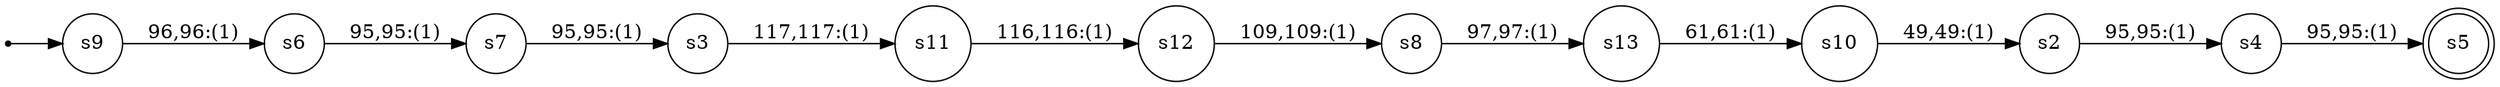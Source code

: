 
      digraph G {
        rankdir=LR;
        init [shape=point];
        node [shape = doublecircle];
        s5
        node [shape = circle];
        init -> s9;
        s13 -> s10 [label = "61,61:(1)"]
        s12 -> s8 [label = "109,109:(1)"]
        s11 -> s12 [label = "116,116:(1)"]
        s10 -> s2 [label = "49,49:(1)"]
        s9 -> s6 [label = "96,96:(1)"]
        s8 -> s13 [label = "97,97:(1)"]
        s7 -> s3 [label = "95,95:(1)"]
        s6 -> s7 [label = "95,95:(1)"]
        s4 -> s5 [label = "95,95:(1)"]
        s3 -> s11 [label = "117,117:(1)"]
        s2 -> s4 [label = "95,95:(1)"]}